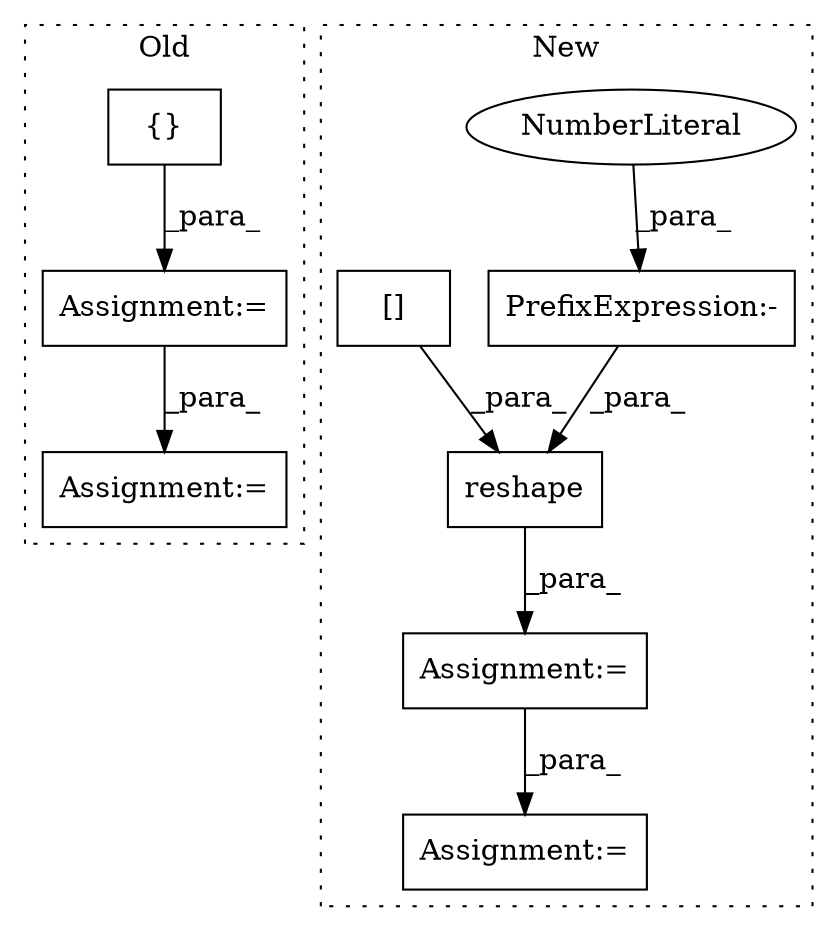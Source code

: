 digraph G {
subgraph cluster0 {
1 [label="{}" a="4" s="1018" l="2" shape="box"];
5 [label="Assignment:=" a="7" s="1688" l="37" shape="box"];
7 [label="Assignment:=" a="7" s="1560" l="16" shape="box"];
label = "Old";
style="dotted";
}
subgraph cluster1 {
2 [label="reshape" a="32" s="1031,1079" l="8,1" shape="box"];
3 [label="PrefixExpression:-" a="38" s="1058" l="1" shape="box"];
4 [label="NumberLiteral" a="34" s="1059" l="1" shape="ellipse"];
6 [label="Assignment:=" a="7" s="1369" l="1" shape="box"];
8 [label="Assignment:=" a="7" s="1144" l="1" shape="box"];
9 [label="[]" a="2" s="1039,1056" l="16,1" shape="box"];
label = "New";
style="dotted";
}
1 -> 5 [label="_para_"];
2 -> 8 [label="_para_"];
3 -> 2 [label="_para_"];
4 -> 3 [label="_para_"];
5 -> 7 [label="_para_"];
8 -> 6 [label="_para_"];
9 -> 2 [label="_para_"];
}